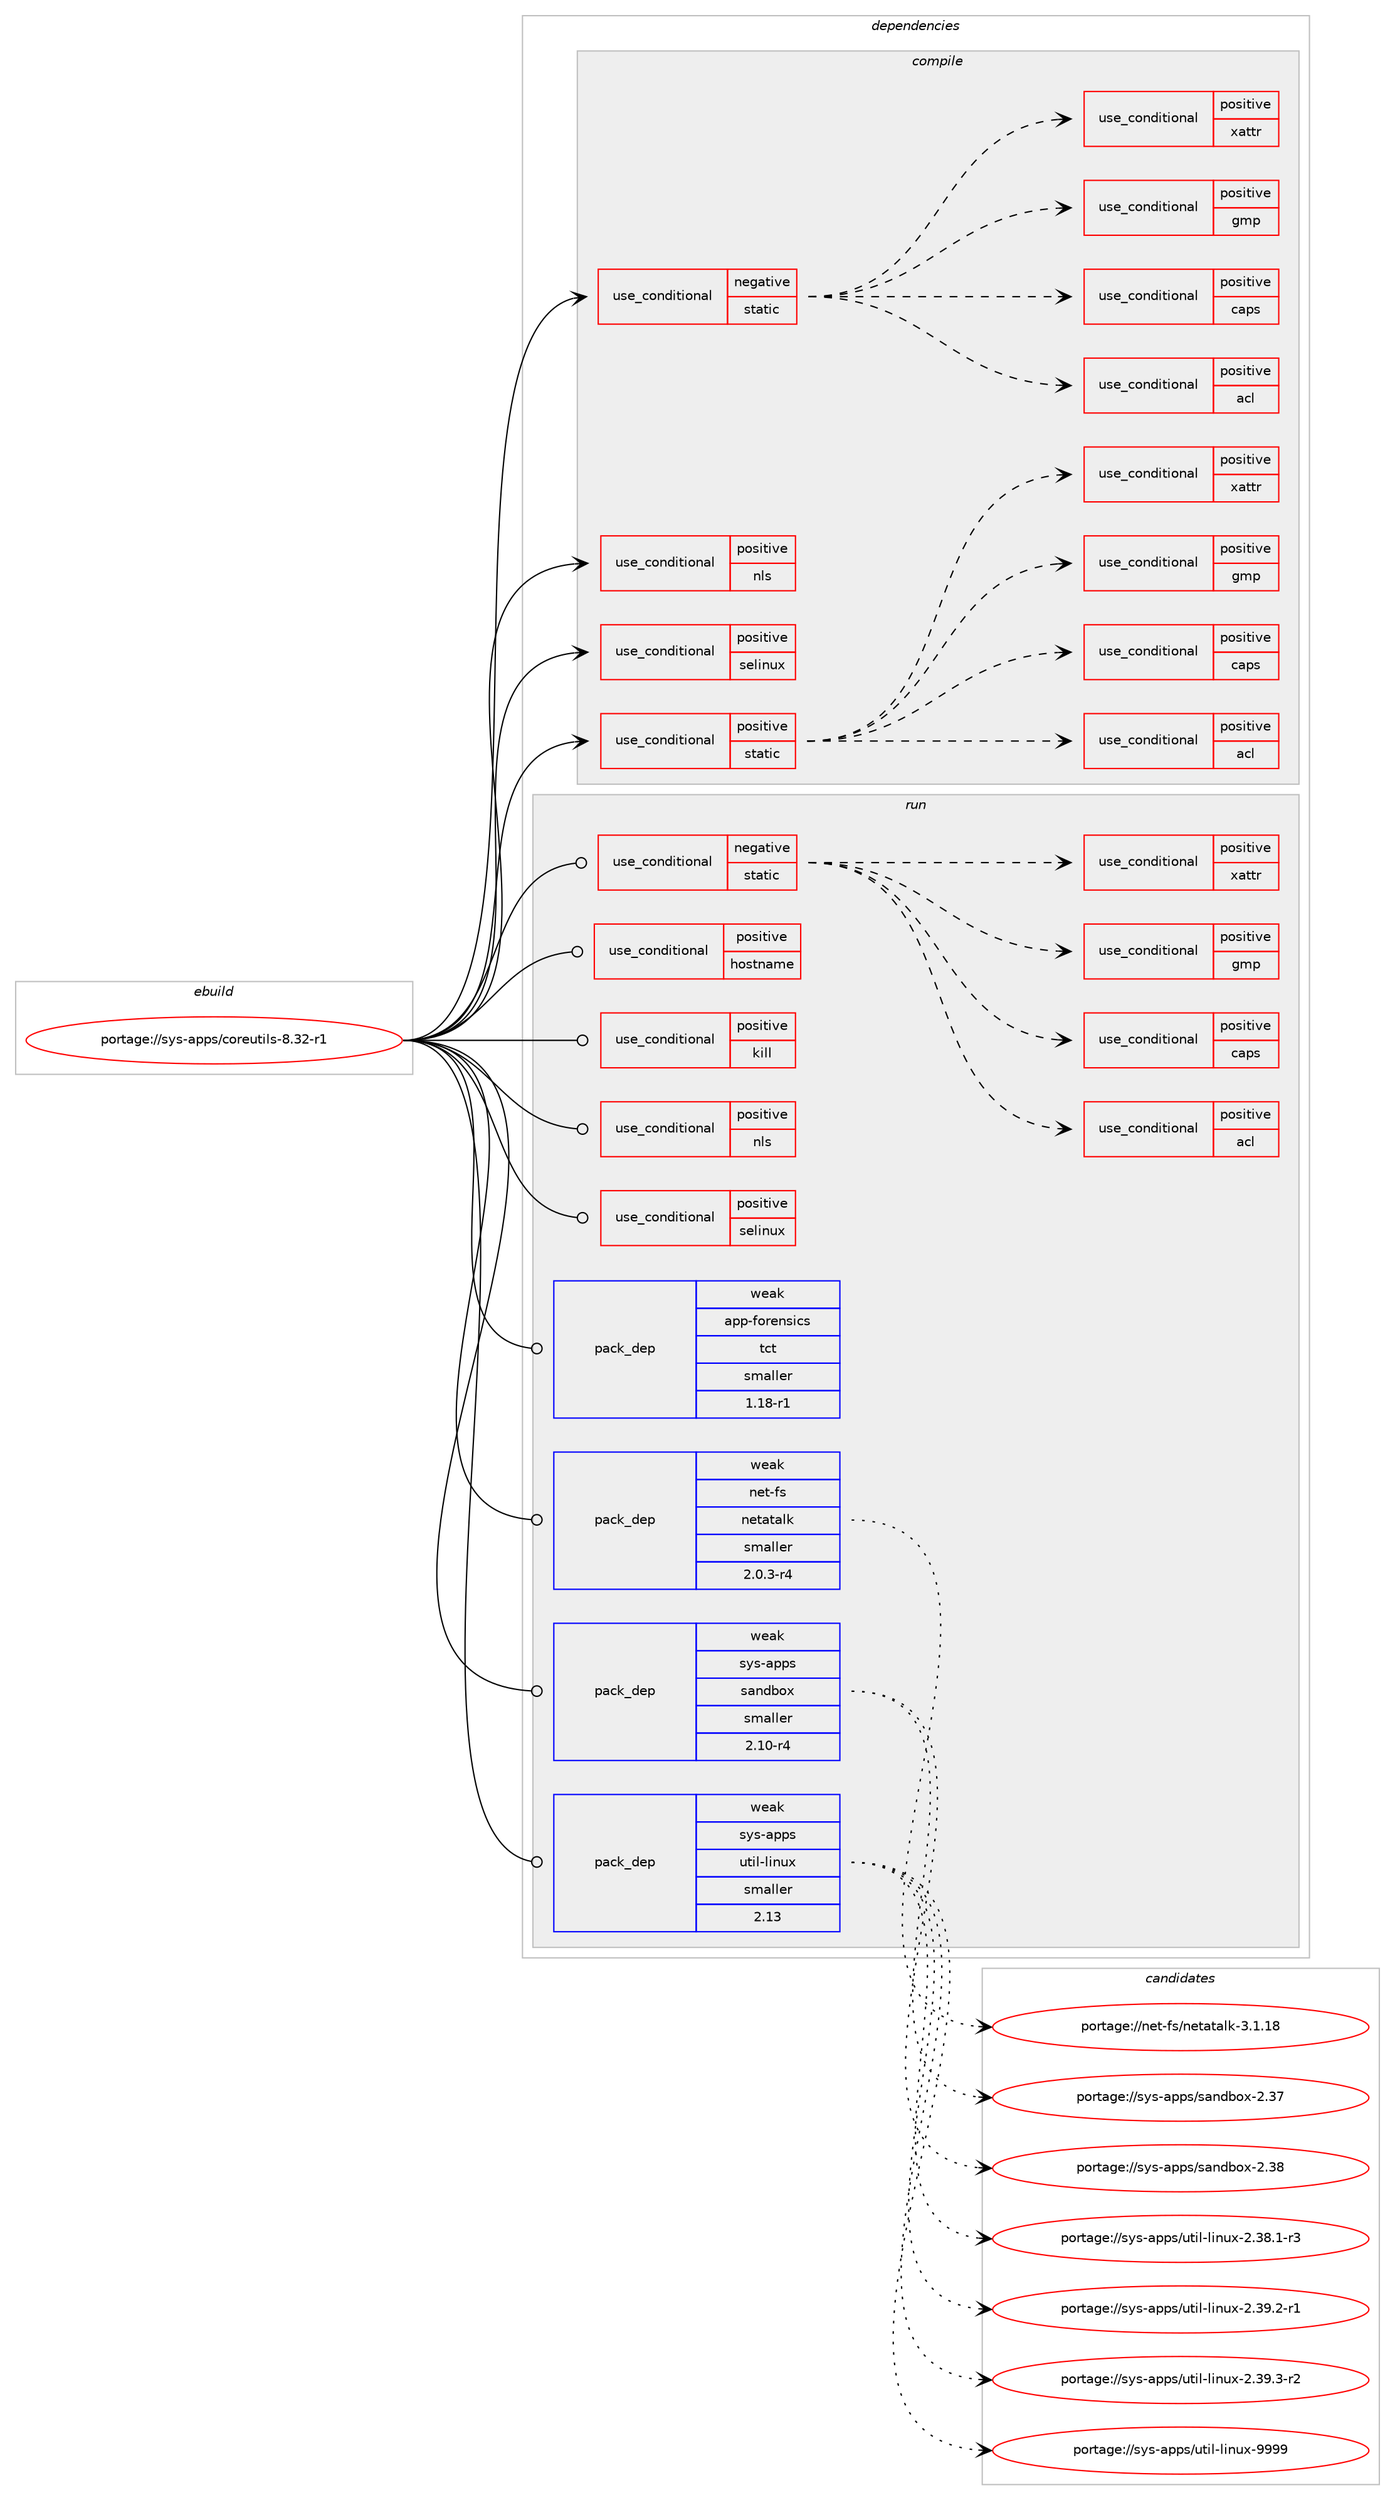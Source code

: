 digraph prolog {

# *************
# Graph options
# *************

newrank=true;
concentrate=true;
compound=true;
graph [rankdir=LR,fontname=Helvetica,fontsize=10,ranksep=1.5];#, ranksep=2.5, nodesep=0.2];
edge  [arrowhead=vee];
node  [fontname=Helvetica,fontsize=10];

# **********
# The ebuild
# **********

subgraph cluster_leftcol {
color=gray;
rank=same;
label=<<i>ebuild</i>>;
id [label="portage://sys-apps/coreutils-8.32-r1", color=red, width=4, href="../sys-apps/coreutils-8.32-r1.svg"];
}

# ****************
# The dependencies
# ****************

subgraph cluster_midcol {
color=gray;
label=<<i>dependencies</i>>;
subgraph cluster_compile {
fillcolor="#eeeeee";
style=filled;
label=<<i>compile</i>>;
subgraph cond11739 {
dependency17093 [label=<<TABLE BORDER="0" CELLBORDER="1" CELLSPACING="0" CELLPADDING="4"><TR><TD ROWSPAN="3" CELLPADDING="10">use_conditional</TD></TR><TR><TD>negative</TD></TR><TR><TD>static</TD></TR></TABLE>>, shape=none, color=red];
subgraph cond11740 {
dependency17094 [label=<<TABLE BORDER="0" CELLBORDER="1" CELLSPACING="0" CELLPADDING="4"><TR><TD ROWSPAN="3" CELLPADDING="10">use_conditional</TD></TR><TR><TD>positive</TD></TR><TR><TD>acl</TD></TR></TABLE>>, shape=none, color=red];
# *** BEGIN UNKNOWN DEPENDENCY TYPE (TODO) ***
# dependency17094 -> package_dependency(portage://sys-apps/coreutils-8.32-r1,install,no,sys-apps,acl,none,[,,],[],[])
# *** END UNKNOWN DEPENDENCY TYPE (TODO) ***

}
dependency17093:e -> dependency17094:w [weight=20,style="dashed",arrowhead="vee"];
subgraph cond11741 {
dependency17095 [label=<<TABLE BORDER="0" CELLBORDER="1" CELLSPACING="0" CELLPADDING="4"><TR><TD ROWSPAN="3" CELLPADDING="10">use_conditional</TD></TR><TR><TD>positive</TD></TR><TR><TD>caps</TD></TR></TABLE>>, shape=none, color=red];
# *** BEGIN UNKNOWN DEPENDENCY TYPE (TODO) ***
# dependency17095 -> package_dependency(portage://sys-apps/coreutils-8.32-r1,install,no,sys-libs,libcap,none,[,,],[],[])
# *** END UNKNOWN DEPENDENCY TYPE (TODO) ***

}
dependency17093:e -> dependency17095:w [weight=20,style="dashed",arrowhead="vee"];
subgraph cond11742 {
dependency17096 [label=<<TABLE BORDER="0" CELLBORDER="1" CELLSPACING="0" CELLPADDING="4"><TR><TD ROWSPAN="3" CELLPADDING="10">use_conditional</TD></TR><TR><TD>positive</TD></TR><TR><TD>gmp</TD></TR></TABLE>>, shape=none, color=red];
# *** BEGIN UNKNOWN DEPENDENCY TYPE (TODO) ***
# dependency17096 -> package_dependency(portage://sys-apps/coreutils-8.32-r1,install,no,dev-libs,gmp,none,[,,],any_same_slot,[])
# *** END UNKNOWN DEPENDENCY TYPE (TODO) ***

}
dependency17093:e -> dependency17096:w [weight=20,style="dashed",arrowhead="vee"];
subgraph cond11743 {
dependency17097 [label=<<TABLE BORDER="0" CELLBORDER="1" CELLSPACING="0" CELLPADDING="4"><TR><TD ROWSPAN="3" CELLPADDING="10">use_conditional</TD></TR><TR><TD>positive</TD></TR><TR><TD>xattr</TD></TR></TABLE>>, shape=none, color=red];
# *** BEGIN UNKNOWN DEPENDENCY TYPE (TODO) ***
# dependency17097 -> package_dependency(portage://sys-apps/coreutils-8.32-r1,install,no,sys-apps,attr,none,[,,],[],[])
# *** END UNKNOWN DEPENDENCY TYPE (TODO) ***

}
dependency17093:e -> dependency17097:w [weight=20,style="dashed",arrowhead="vee"];
}
id:e -> dependency17093:w [weight=20,style="solid",arrowhead="vee"];
subgraph cond11744 {
dependency17098 [label=<<TABLE BORDER="0" CELLBORDER="1" CELLSPACING="0" CELLPADDING="4"><TR><TD ROWSPAN="3" CELLPADDING="10">use_conditional</TD></TR><TR><TD>positive</TD></TR><TR><TD>nls</TD></TR></TABLE>>, shape=none, color=red];
# *** BEGIN UNKNOWN DEPENDENCY TYPE (TODO) ***
# dependency17098 -> package_dependency(portage://sys-apps/coreutils-8.32-r1,install,no,virtual,libintl,none,[,,],[],[])
# *** END UNKNOWN DEPENDENCY TYPE (TODO) ***

}
id:e -> dependency17098:w [weight=20,style="solid",arrowhead="vee"];
subgraph cond11745 {
dependency17099 [label=<<TABLE BORDER="0" CELLBORDER="1" CELLSPACING="0" CELLPADDING="4"><TR><TD ROWSPAN="3" CELLPADDING="10">use_conditional</TD></TR><TR><TD>positive</TD></TR><TR><TD>selinux</TD></TR></TABLE>>, shape=none, color=red];
# *** BEGIN UNKNOWN DEPENDENCY TYPE (TODO) ***
# dependency17099 -> package_dependency(portage://sys-apps/coreutils-8.32-r1,install,no,sys-libs,libselinux,none,[,,],[],[])
# *** END UNKNOWN DEPENDENCY TYPE (TODO) ***

}
id:e -> dependency17099:w [weight=20,style="solid",arrowhead="vee"];
subgraph cond11746 {
dependency17100 [label=<<TABLE BORDER="0" CELLBORDER="1" CELLSPACING="0" CELLPADDING="4"><TR><TD ROWSPAN="3" CELLPADDING="10">use_conditional</TD></TR><TR><TD>positive</TD></TR><TR><TD>static</TD></TR></TABLE>>, shape=none, color=red];
subgraph cond11747 {
dependency17101 [label=<<TABLE BORDER="0" CELLBORDER="1" CELLSPACING="0" CELLPADDING="4"><TR><TD ROWSPAN="3" CELLPADDING="10">use_conditional</TD></TR><TR><TD>positive</TD></TR><TR><TD>acl</TD></TR></TABLE>>, shape=none, color=red];
# *** BEGIN UNKNOWN DEPENDENCY TYPE (TODO) ***
# dependency17101 -> package_dependency(portage://sys-apps/coreutils-8.32-r1,install,no,sys-apps,acl,none,[,,],[],[use(enable(static-libs),none)])
# *** END UNKNOWN DEPENDENCY TYPE (TODO) ***

}
dependency17100:e -> dependency17101:w [weight=20,style="dashed",arrowhead="vee"];
subgraph cond11748 {
dependency17102 [label=<<TABLE BORDER="0" CELLBORDER="1" CELLSPACING="0" CELLPADDING="4"><TR><TD ROWSPAN="3" CELLPADDING="10">use_conditional</TD></TR><TR><TD>positive</TD></TR><TR><TD>caps</TD></TR></TABLE>>, shape=none, color=red];
# *** BEGIN UNKNOWN DEPENDENCY TYPE (TODO) ***
# dependency17102 -> package_dependency(portage://sys-apps/coreutils-8.32-r1,install,no,sys-libs,libcap,none,[,,],[],[])
# *** END UNKNOWN DEPENDENCY TYPE (TODO) ***

}
dependency17100:e -> dependency17102:w [weight=20,style="dashed",arrowhead="vee"];
subgraph cond11749 {
dependency17103 [label=<<TABLE BORDER="0" CELLBORDER="1" CELLSPACING="0" CELLPADDING="4"><TR><TD ROWSPAN="3" CELLPADDING="10">use_conditional</TD></TR><TR><TD>positive</TD></TR><TR><TD>gmp</TD></TR></TABLE>>, shape=none, color=red];
# *** BEGIN UNKNOWN DEPENDENCY TYPE (TODO) ***
# dependency17103 -> package_dependency(portage://sys-apps/coreutils-8.32-r1,install,no,dev-libs,gmp,none,[,,],any_same_slot,[use(enable(static-libs),none)])
# *** END UNKNOWN DEPENDENCY TYPE (TODO) ***

}
dependency17100:e -> dependency17103:w [weight=20,style="dashed",arrowhead="vee"];
subgraph cond11750 {
dependency17104 [label=<<TABLE BORDER="0" CELLBORDER="1" CELLSPACING="0" CELLPADDING="4"><TR><TD ROWSPAN="3" CELLPADDING="10">use_conditional</TD></TR><TR><TD>positive</TD></TR><TR><TD>xattr</TD></TR></TABLE>>, shape=none, color=red];
# *** BEGIN UNKNOWN DEPENDENCY TYPE (TODO) ***
# dependency17104 -> package_dependency(portage://sys-apps/coreutils-8.32-r1,install,no,sys-apps,attr,none,[,,],[],[use(enable(static-libs),none)])
# *** END UNKNOWN DEPENDENCY TYPE (TODO) ***

}
dependency17100:e -> dependency17104:w [weight=20,style="dashed",arrowhead="vee"];
}
id:e -> dependency17100:w [weight=20,style="solid",arrowhead="vee"];
}
subgraph cluster_compileandrun {
fillcolor="#eeeeee";
style=filled;
label=<<i>compile and run</i>>;
}
subgraph cluster_run {
fillcolor="#eeeeee";
style=filled;
label=<<i>run</i>>;
subgraph cond11751 {
dependency17105 [label=<<TABLE BORDER="0" CELLBORDER="1" CELLSPACING="0" CELLPADDING="4"><TR><TD ROWSPAN="3" CELLPADDING="10">use_conditional</TD></TR><TR><TD>negative</TD></TR><TR><TD>static</TD></TR></TABLE>>, shape=none, color=red];
subgraph cond11752 {
dependency17106 [label=<<TABLE BORDER="0" CELLBORDER="1" CELLSPACING="0" CELLPADDING="4"><TR><TD ROWSPAN="3" CELLPADDING="10">use_conditional</TD></TR><TR><TD>positive</TD></TR><TR><TD>acl</TD></TR></TABLE>>, shape=none, color=red];
# *** BEGIN UNKNOWN DEPENDENCY TYPE (TODO) ***
# dependency17106 -> package_dependency(portage://sys-apps/coreutils-8.32-r1,run,no,sys-apps,acl,none,[,,],[],[])
# *** END UNKNOWN DEPENDENCY TYPE (TODO) ***

}
dependency17105:e -> dependency17106:w [weight=20,style="dashed",arrowhead="vee"];
subgraph cond11753 {
dependency17107 [label=<<TABLE BORDER="0" CELLBORDER="1" CELLSPACING="0" CELLPADDING="4"><TR><TD ROWSPAN="3" CELLPADDING="10">use_conditional</TD></TR><TR><TD>positive</TD></TR><TR><TD>caps</TD></TR></TABLE>>, shape=none, color=red];
# *** BEGIN UNKNOWN DEPENDENCY TYPE (TODO) ***
# dependency17107 -> package_dependency(portage://sys-apps/coreutils-8.32-r1,run,no,sys-libs,libcap,none,[,,],[],[])
# *** END UNKNOWN DEPENDENCY TYPE (TODO) ***

}
dependency17105:e -> dependency17107:w [weight=20,style="dashed",arrowhead="vee"];
subgraph cond11754 {
dependency17108 [label=<<TABLE BORDER="0" CELLBORDER="1" CELLSPACING="0" CELLPADDING="4"><TR><TD ROWSPAN="3" CELLPADDING="10">use_conditional</TD></TR><TR><TD>positive</TD></TR><TR><TD>gmp</TD></TR></TABLE>>, shape=none, color=red];
# *** BEGIN UNKNOWN DEPENDENCY TYPE (TODO) ***
# dependency17108 -> package_dependency(portage://sys-apps/coreutils-8.32-r1,run,no,dev-libs,gmp,none,[,,],any_same_slot,[])
# *** END UNKNOWN DEPENDENCY TYPE (TODO) ***

}
dependency17105:e -> dependency17108:w [weight=20,style="dashed",arrowhead="vee"];
subgraph cond11755 {
dependency17109 [label=<<TABLE BORDER="0" CELLBORDER="1" CELLSPACING="0" CELLPADDING="4"><TR><TD ROWSPAN="3" CELLPADDING="10">use_conditional</TD></TR><TR><TD>positive</TD></TR><TR><TD>xattr</TD></TR></TABLE>>, shape=none, color=red];
# *** BEGIN UNKNOWN DEPENDENCY TYPE (TODO) ***
# dependency17109 -> package_dependency(portage://sys-apps/coreutils-8.32-r1,run,no,sys-apps,attr,none,[,,],[],[])
# *** END UNKNOWN DEPENDENCY TYPE (TODO) ***

}
dependency17105:e -> dependency17109:w [weight=20,style="dashed",arrowhead="vee"];
}
id:e -> dependency17105:w [weight=20,style="solid",arrowhead="odot"];
subgraph cond11756 {
dependency17110 [label=<<TABLE BORDER="0" CELLBORDER="1" CELLSPACING="0" CELLPADDING="4"><TR><TD ROWSPAN="3" CELLPADDING="10">use_conditional</TD></TR><TR><TD>positive</TD></TR><TR><TD>hostname</TD></TR></TABLE>>, shape=none, color=red];
# *** BEGIN UNKNOWN DEPENDENCY TYPE (TODO) ***
# dependency17110 -> package_dependency(portage://sys-apps/coreutils-8.32-r1,run,weak,sys-apps,net-tools,none,[,,],[],[use(enable(hostname),none)])
# *** END UNKNOWN DEPENDENCY TYPE (TODO) ***

}
id:e -> dependency17110:w [weight=20,style="solid",arrowhead="odot"];
subgraph cond11757 {
dependency17111 [label=<<TABLE BORDER="0" CELLBORDER="1" CELLSPACING="0" CELLPADDING="4"><TR><TD ROWSPAN="3" CELLPADDING="10">use_conditional</TD></TR><TR><TD>positive</TD></TR><TR><TD>kill</TD></TR></TABLE>>, shape=none, color=red];
# *** BEGIN UNKNOWN DEPENDENCY TYPE (TODO) ***
# dependency17111 -> package_dependency(portage://sys-apps/coreutils-8.32-r1,run,weak,sys-apps,util-linux,none,[,,],[],[use(enable(kill),none)])
# *** END UNKNOWN DEPENDENCY TYPE (TODO) ***

# *** BEGIN UNKNOWN DEPENDENCY TYPE (TODO) ***
# dependency17111 -> package_dependency(portage://sys-apps/coreutils-8.32-r1,run,weak,sys-process,procps,none,[,,],[],[use(enable(kill),none)])
# *** END UNKNOWN DEPENDENCY TYPE (TODO) ***

}
id:e -> dependency17111:w [weight=20,style="solid",arrowhead="odot"];
subgraph cond11758 {
dependency17112 [label=<<TABLE BORDER="0" CELLBORDER="1" CELLSPACING="0" CELLPADDING="4"><TR><TD ROWSPAN="3" CELLPADDING="10">use_conditional</TD></TR><TR><TD>positive</TD></TR><TR><TD>nls</TD></TR></TABLE>>, shape=none, color=red];
# *** BEGIN UNKNOWN DEPENDENCY TYPE (TODO) ***
# dependency17112 -> package_dependency(portage://sys-apps/coreutils-8.32-r1,run,no,virtual,libintl,none,[,,],[],[])
# *** END UNKNOWN DEPENDENCY TYPE (TODO) ***

}
id:e -> dependency17112:w [weight=20,style="solid",arrowhead="odot"];
subgraph cond11759 {
dependency17113 [label=<<TABLE BORDER="0" CELLBORDER="1" CELLSPACING="0" CELLPADDING="4"><TR><TD ROWSPAN="3" CELLPADDING="10">use_conditional</TD></TR><TR><TD>positive</TD></TR><TR><TD>selinux</TD></TR></TABLE>>, shape=none, color=red];
# *** BEGIN UNKNOWN DEPENDENCY TYPE (TODO) ***
# dependency17113 -> package_dependency(portage://sys-apps/coreutils-8.32-r1,run,no,sys-libs,libselinux,none,[,,],[],[])
# *** END UNKNOWN DEPENDENCY TYPE (TODO) ***

}
id:e -> dependency17113:w [weight=20,style="solid",arrowhead="odot"];
subgraph pack5181 {
dependency17114 [label=<<TABLE BORDER="0" CELLBORDER="1" CELLSPACING="0" CELLPADDING="4" WIDTH="220"><TR><TD ROWSPAN="6" CELLPADDING="30">pack_dep</TD></TR><TR><TD WIDTH="110">weak</TD></TR><TR><TD>app-forensics</TD></TR><TR><TD>tct</TD></TR><TR><TD>smaller</TD></TR><TR><TD>1.18-r1</TD></TR></TABLE>>, shape=none, color=blue];
}
id:e -> dependency17114:w [weight=20,style="solid",arrowhead="odot"];
subgraph pack5182 {
dependency17115 [label=<<TABLE BORDER="0" CELLBORDER="1" CELLSPACING="0" CELLPADDING="4" WIDTH="220"><TR><TD ROWSPAN="6" CELLPADDING="30">pack_dep</TD></TR><TR><TD WIDTH="110">weak</TD></TR><TR><TD>net-fs</TD></TR><TR><TD>netatalk</TD></TR><TR><TD>smaller</TD></TR><TR><TD>2.0.3-r4</TD></TR></TABLE>>, shape=none, color=blue];
}
id:e -> dependency17115:w [weight=20,style="solid",arrowhead="odot"];
# *** BEGIN UNKNOWN DEPENDENCY TYPE (TODO) ***
# id -> package_dependency(portage://sys-apps/coreutils-8.32-r1,run,weak,net-mail,base64,none,[,,],[],[])
# *** END UNKNOWN DEPENDENCY TYPE (TODO) ***

# *** BEGIN UNKNOWN DEPENDENCY TYPE (TODO) ***
# id -> package_dependency(portage://sys-apps/coreutils-8.32-r1,run,weak,sys-apps,mktemp,none,[,,],[],[])
# *** END UNKNOWN DEPENDENCY TYPE (TODO) ***

subgraph pack5183 {
dependency17116 [label=<<TABLE BORDER="0" CELLBORDER="1" CELLSPACING="0" CELLPADDING="4" WIDTH="220"><TR><TD ROWSPAN="6" CELLPADDING="30">pack_dep</TD></TR><TR><TD WIDTH="110">weak</TD></TR><TR><TD>sys-apps</TD></TR><TR><TD>sandbox</TD></TR><TR><TD>smaller</TD></TR><TR><TD>2.10-r4</TD></TR></TABLE>>, shape=none, color=blue];
}
id:e -> dependency17116:w [weight=20,style="solid",arrowhead="odot"];
# *** BEGIN UNKNOWN DEPENDENCY TYPE (TODO) ***
# id -> package_dependency(portage://sys-apps/coreutils-8.32-r1,run,weak,sys-apps,stat,none,[,,],[],[])
# *** END UNKNOWN DEPENDENCY TYPE (TODO) ***

subgraph pack5184 {
dependency17117 [label=<<TABLE BORDER="0" CELLBORDER="1" CELLSPACING="0" CELLPADDING="4" WIDTH="220"><TR><TD ROWSPAN="6" CELLPADDING="30">pack_dep</TD></TR><TR><TD WIDTH="110">weak</TD></TR><TR><TD>sys-apps</TD></TR><TR><TD>util-linux</TD></TR><TR><TD>smaller</TD></TR><TR><TD>2.13</TD></TR></TABLE>>, shape=none, color=blue];
}
id:e -> dependency17117:w [weight=20,style="solid",arrowhead="odot"];
}
}

# **************
# The candidates
# **************

subgraph cluster_choices {
rank=same;
color=gray;
label=<<i>candidates</i>>;

subgraph choice5181 {
color=black;
nodesep=1;
}
subgraph choice5182 {
color=black;
nodesep=1;
choice1101011164510211547110101116971169710810745514649464956 [label="portage://net-fs/netatalk-3.1.18", color=red, width=4,href="../net-fs/netatalk-3.1.18.svg"];
dependency17115:e -> choice1101011164510211547110101116971169710810745514649464956:w [style=dotted,weight="100"];
}
subgraph choice5183 {
color=black;
nodesep=1;
choice11512111545971121121154711597110100981111204550465155 [label="portage://sys-apps/sandbox-2.37", color=red, width=4,href="../sys-apps/sandbox-2.37.svg"];
choice11512111545971121121154711597110100981111204550465156 [label="portage://sys-apps/sandbox-2.38", color=red, width=4,href="../sys-apps/sandbox-2.38.svg"];
dependency17116:e -> choice11512111545971121121154711597110100981111204550465155:w [style=dotted,weight="100"];
dependency17116:e -> choice11512111545971121121154711597110100981111204550465156:w [style=dotted,weight="100"];
}
subgraph choice5184 {
color=black;
nodesep=1;
choice11512111545971121121154711711610510845108105110117120455046515646494511451 [label="portage://sys-apps/util-linux-2.38.1-r3", color=red, width=4,href="../sys-apps/util-linux-2.38.1-r3.svg"];
choice11512111545971121121154711711610510845108105110117120455046515746504511449 [label="portage://sys-apps/util-linux-2.39.2-r1", color=red, width=4,href="../sys-apps/util-linux-2.39.2-r1.svg"];
choice11512111545971121121154711711610510845108105110117120455046515746514511450 [label="portage://sys-apps/util-linux-2.39.3-r2", color=red, width=4,href="../sys-apps/util-linux-2.39.3-r2.svg"];
choice115121115459711211211547117116105108451081051101171204557575757 [label="portage://sys-apps/util-linux-9999", color=red, width=4,href="../sys-apps/util-linux-9999.svg"];
dependency17117:e -> choice11512111545971121121154711711610510845108105110117120455046515646494511451:w [style=dotted,weight="100"];
dependency17117:e -> choice11512111545971121121154711711610510845108105110117120455046515746504511449:w [style=dotted,weight="100"];
dependency17117:e -> choice11512111545971121121154711711610510845108105110117120455046515746514511450:w [style=dotted,weight="100"];
dependency17117:e -> choice115121115459711211211547117116105108451081051101171204557575757:w [style=dotted,weight="100"];
}
}

}
